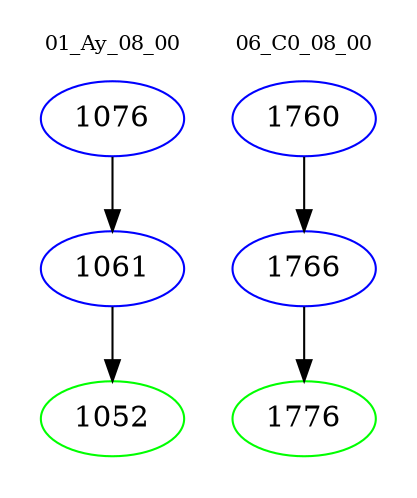 digraph{
subgraph cluster_0 {
color = white
label = "01_Ay_08_00";
fontsize=10;
T0_1076 [label="1076", color="blue"]
T0_1076 -> T0_1061 [color="black"]
T0_1061 [label="1061", color="blue"]
T0_1061 -> T0_1052 [color="black"]
T0_1052 [label="1052", color="green"]
}
subgraph cluster_1 {
color = white
label = "06_C0_08_00";
fontsize=10;
T1_1760 [label="1760", color="blue"]
T1_1760 -> T1_1766 [color="black"]
T1_1766 [label="1766", color="blue"]
T1_1766 -> T1_1776 [color="black"]
T1_1776 [label="1776", color="green"]
}
}
